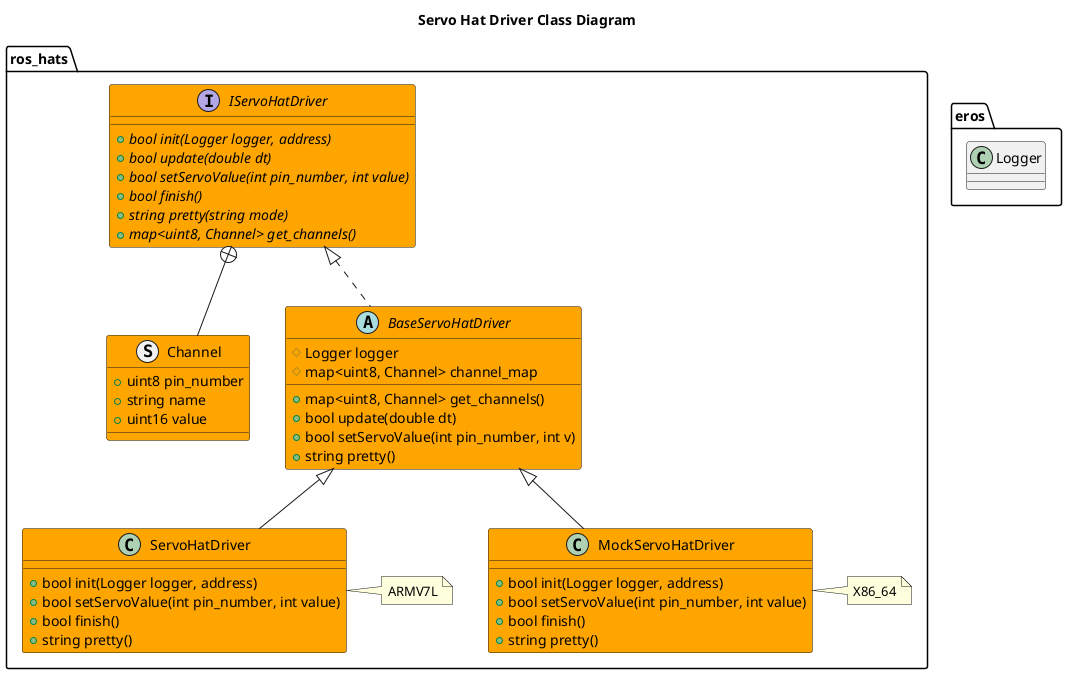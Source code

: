 @startuml
title Servo Hat Driver Class Diagram
package eros {
    class Logger
}
namespace ros_hats{
struct Channel #Orange {
    +uint8 pin_number
    +string name
    +uint16 value
}
interface IServoHatDriver #Orange {
    +{abstract} bool init(Logger logger, address)
    +{abstract} bool update(double dt)
    +{abstract} bool setServoValue(int pin_number, int value)
    +{abstract} bool finish()
    +{abstract} string pretty(string mode)
    +{abstract} map<uint8, Channel> get_channels()

}
IServoHatDriver +-- Channel
abstract BaseServoHatDriver #Orange {
    +map<uint8, Channel> get_channels()
    +bool update(double dt)
    +bool setServoValue(int pin_number, int v) 
    +string pretty()
    #Logger logger
    #map<uint8, Channel> channel_map
}
IServoHatDriver <|.. BaseServoHatDriver
class ServoHatDriver #Orange {
    +bool init(Logger logger, address)
    +bool setServoValue(int pin_number, int value)
    +bool finish()
    +string pretty()
}
note right of ServoHatDriver 
ARMV7L
end note
BaseServoHatDriver <|-- ServoHatDriver
class MockServoHatDriver #Orange {
    +bool init(Logger logger, address)
    +bool setServoValue(int pin_number, int value)
    +bool finish()
    +string pretty()

}
note right of MockServoHatDriver 
X86_64
end note
BaseServoHatDriver <|-- MockServoHatDriver
}
@enduml